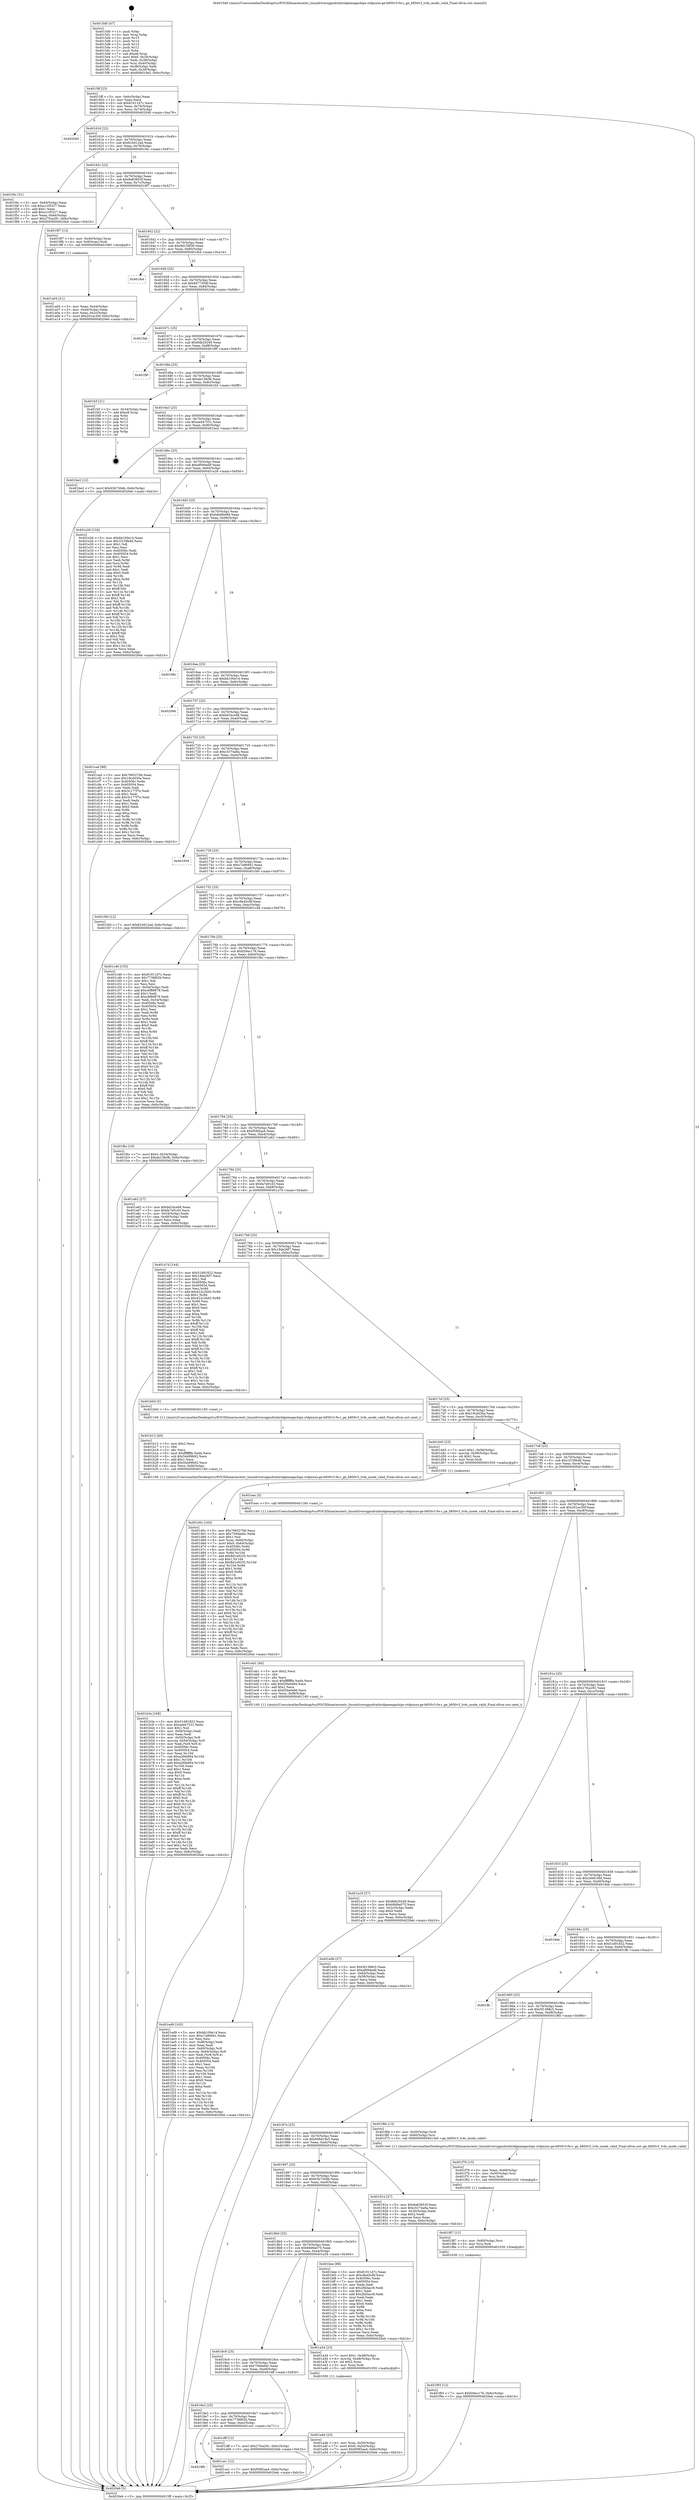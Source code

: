 digraph "0x4015d0" {
  label = "0x4015d0 (/mnt/c/Users/mathe/Desktop/tcc/POCII/binaries/extr_linuxdriversgpudrmbridgemegachips-stdpxxxx-ge-b850v3-fw.c_ge_b850v3_lvds_mode_valid_Final-ollvm.out::main(0))"
  labelloc = "t"
  node[shape=record]

  Entry [label="",width=0.3,height=0.3,shape=circle,fillcolor=black,style=filled]
  "0x4015ff" [label="{
     0x4015ff [23]\l
     | [instrs]\l
     &nbsp;&nbsp;0x4015ff \<+3\>: mov -0x6c(%rbp),%eax\l
     &nbsp;&nbsp;0x401602 \<+2\>: mov %eax,%ecx\l
     &nbsp;&nbsp;0x401604 \<+6\>: sub $0x81911d7c,%ecx\l
     &nbsp;&nbsp;0x40160a \<+3\>: mov %eax,-0x70(%rbp)\l
     &nbsp;&nbsp;0x40160d \<+3\>: mov %ecx,-0x74(%rbp)\l
     &nbsp;&nbsp;0x401610 \<+6\>: je 0000000000402049 \<main+0xa79\>\l
  }"]
  "0x402049" [label="{
     0x402049\l
  }", style=dashed]
  "0x401616" [label="{
     0x401616 [22]\l
     | [instrs]\l
     &nbsp;&nbsp;0x401616 \<+5\>: jmp 000000000040161b \<main+0x4b\>\l
     &nbsp;&nbsp;0x40161b \<+3\>: mov -0x70(%rbp),%eax\l
     &nbsp;&nbsp;0x40161e \<+5\>: sub $0x81b912ad,%eax\l
     &nbsp;&nbsp;0x401623 \<+3\>: mov %eax,-0x78(%rbp)\l
     &nbsp;&nbsp;0x401626 \<+6\>: je 0000000000401f4c \<main+0x97c\>\l
  }"]
  Exit [label="",width=0.3,height=0.3,shape=circle,fillcolor=black,style=filled,peripheries=2]
  "0x401f4c" [label="{
     0x401f4c [31]\l
     | [instrs]\l
     &nbsp;&nbsp;0x401f4c \<+3\>: mov -0x64(%rbp),%eax\l
     &nbsp;&nbsp;0x401f4f \<+5\>: sub $0xcc1f5327,%eax\l
     &nbsp;&nbsp;0x401f54 \<+3\>: add $0x1,%eax\l
     &nbsp;&nbsp;0x401f57 \<+5\>: add $0xcc1f5327,%eax\l
     &nbsp;&nbsp;0x401f5c \<+3\>: mov %eax,-0x64(%rbp)\l
     &nbsp;&nbsp;0x401f5f \<+7\>: movl $0x27fca291,-0x6c(%rbp)\l
     &nbsp;&nbsp;0x401f66 \<+5\>: jmp 00000000004020eb \<main+0xb1b\>\l
  }"]
  "0x40162c" [label="{
     0x40162c [22]\l
     | [instrs]\l
     &nbsp;&nbsp;0x40162c \<+5\>: jmp 0000000000401631 \<main+0x61\>\l
     &nbsp;&nbsp;0x401631 \<+3\>: mov -0x70(%rbp),%eax\l
     &nbsp;&nbsp;0x401634 \<+5\>: sub $0x8a63853f,%eax\l
     &nbsp;&nbsp;0x401639 \<+3\>: mov %eax,-0x7c(%rbp)\l
     &nbsp;&nbsp;0x40163c \<+6\>: je 00000000004019f7 \<main+0x427\>\l
  }"]
  "0x401f93" [label="{
     0x401f93 [12]\l
     | [instrs]\l
     &nbsp;&nbsp;0x401f93 \<+7\>: movl $0xf26ec176,-0x6c(%rbp)\l
     &nbsp;&nbsp;0x401f9a \<+5\>: jmp 00000000004020eb \<main+0xb1b\>\l
  }"]
  "0x4019f7" [label="{
     0x4019f7 [13]\l
     | [instrs]\l
     &nbsp;&nbsp;0x4019f7 \<+4\>: mov -0x40(%rbp),%rax\l
     &nbsp;&nbsp;0x4019fb \<+4\>: mov 0x8(%rax),%rdi\l
     &nbsp;&nbsp;0x4019ff \<+5\>: call 0000000000401060 \<atoi@plt\>\l
     | [calls]\l
     &nbsp;&nbsp;0x401060 \{1\} (unknown)\l
  }"]
  "0x401642" [label="{
     0x401642 [22]\l
     | [instrs]\l
     &nbsp;&nbsp;0x401642 \<+5\>: jmp 0000000000401647 \<main+0x77\>\l
     &nbsp;&nbsp;0x401647 \<+3\>: mov -0x70(%rbp),%eax\l
     &nbsp;&nbsp;0x40164a \<+5\>: sub $0x9d158f36,%eax\l
     &nbsp;&nbsp;0x40164f \<+3\>: mov %eax,-0x80(%rbp)\l
     &nbsp;&nbsp;0x401652 \<+6\>: je 0000000000401fe4 \<main+0xa14\>\l
  }"]
  "0x401f87" [label="{
     0x401f87 [12]\l
     | [instrs]\l
     &nbsp;&nbsp;0x401f87 \<+4\>: mov -0x60(%rbp),%rsi\l
     &nbsp;&nbsp;0x401f8b \<+3\>: mov %rsi,%rdi\l
     &nbsp;&nbsp;0x401f8e \<+5\>: call 0000000000401030 \<free@plt\>\l
     | [calls]\l
     &nbsp;&nbsp;0x401030 \{1\} (unknown)\l
  }"]
  "0x401fe4" [label="{
     0x401fe4\l
  }", style=dashed]
  "0x401658" [label="{
     0x401658 [25]\l
     | [instrs]\l
     &nbsp;&nbsp;0x401658 \<+5\>: jmp 000000000040165d \<main+0x8d\>\l
     &nbsp;&nbsp;0x40165d \<+3\>: mov -0x70(%rbp),%eax\l
     &nbsp;&nbsp;0x401660 \<+5\>: sub $0x9d7735df,%eax\l
     &nbsp;&nbsp;0x401665 \<+6\>: mov %eax,-0x84(%rbp)\l
     &nbsp;&nbsp;0x40166b \<+6\>: je 0000000000401fab \<main+0x9db\>\l
  }"]
  "0x401f78" [label="{
     0x401f78 [15]\l
     | [instrs]\l
     &nbsp;&nbsp;0x401f78 \<+3\>: mov %eax,-0x68(%rbp)\l
     &nbsp;&nbsp;0x401f7b \<+4\>: mov -0x50(%rbp),%rsi\l
     &nbsp;&nbsp;0x401f7f \<+3\>: mov %rsi,%rdi\l
     &nbsp;&nbsp;0x401f82 \<+5\>: call 0000000000401030 \<free@plt\>\l
     | [calls]\l
     &nbsp;&nbsp;0x401030 \{1\} (unknown)\l
  }"]
  "0x401fab" [label="{
     0x401fab\l
  }", style=dashed]
  "0x401671" [label="{
     0x401671 [25]\l
     | [instrs]\l
     &nbsp;&nbsp;0x401671 \<+5\>: jmp 0000000000401676 \<main+0xa6\>\l
     &nbsp;&nbsp;0x401676 \<+3\>: mov -0x70(%rbp),%eax\l
     &nbsp;&nbsp;0x401679 \<+5\>: sub $0x9db29249,%eax\l
     &nbsp;&nbsp;0x40167e \<+6\>: mov %eax,-0x88(%rbp)\l
     &nbsp;&nbsp;0x401684 \<+6\>: je 0000000000401f9f \<main+0x9cf\>\l
  }"]
  "0x401ed9" [label="{
     0x401ed9 [103]\l
     | [instrs]\l
     &nbsp;&nbsp;0x401ed9 \<+5\>: mov $0xbb100e14,%ecx\l
     &nbsp;&nbsp;0x401ede \<+5\>: mov $0xc7a96941,%edx\l
     &nbsp;&nbsp;0x401ee3 \<+2\>: xor %esi,%esi\l
     &nbsp;&nbsp;0x401ee5 \<+6\>: mov -0xf8(%rbp),%edi\l
     &nbsp;&nbsp;0x401eeb \<+3\>: imul %eax,%edi\l
     &nbsp;&nbsp;0x401eee \<+4\>: mov -0x60(%rbp),%r8\l
     &nbsp;&nbsp;0x401ef2 \<+4\>: movslq -0x64(%rbp),%r9\l
     &nbsp;&nbsp;0x401ef6 \<+4\>: mov %edi,(%r8,%r9,4)\l
     &nbsp;&nbsp;0x401efa \<+7\>: mov 0x40506c,%eax\l
     &nbsp;&nbsp;0x401f01 \<+7\>: mov 0x405054,%edi\l
     &nbsp;&nbsp;0x401f08 \<+3\>: sub $0x1,%esi\l
     &nbsp;&nbsp;0x401f0b \<+3\>: mov %eax,%r10d\l
     &nbsp;&nbsp;0x401f0e \<+3\>: add %esi,%r10d\l
     &nbsp;&nbsp;0x401f11 \<+4\>: imul %r10d,%eax\l
     &nbsp;&nbsp;0x401f15 \<+3\>: and $0x1,%eax\l
     &nbsp;&nbsp;0x401f18 \<+3\>: cmp $0x0,%eax\l
     &nbsp;&nbsp;0x401f1b \<+4\>: sete %r11b\l
     &nbsp;&nbsp;0x401f1f \<+3\>: cmp $0xa,%edi\l
     &nbsp;&nbsp;0x401f22 \<+3\>: setl %bl\l
     &nbsp;&nbsp;0x401f25 \<+3\>: mov %r11b,%r14b\l
     &nbsp;&nbsp;0x401f28 \<+3\>: and %bl,%r14b\l
     &nbsp;&nbsp;0x401f2b \<+3\>: xor %bl,%r11b\l
     &nbsp;&nbsp;0x401f2e \<+3\>: or %r11b,%r14b\l
     &nbsp;&nbsp;0x401f31 \<+4\>: test $0x1,%r14b\l
     &nbsp;&nbsp;0x401f35 \<+3\>: cmovne %edx,%ecx\l
     &nbsp;&nbsp;0x401f38 \<+3\>: mov %ecx,-0x6c(%rbp)\l
     &nbsp;&nbsp;0x401f3b \<+5\>: jmp 00000000004020eb \<main+0xb1b\>\l
  }"]
  "0x401f9f" [label="{
     0x401f9f\l
  }", style=dashed]
  "0x40168a" [label="{
     0x40168a [25]\l
     | [instrs]\l
     &nbsp;&nbsp;0x40168a \<+5\>: jmp 000000000040168f \<main+0xbf\>\l
     &nbsp;&nbsp;0x40168f \<+3\>: mov -0x70(%rbp),%eax\l
     &nbsp;&nbsp;0x401692 \<+5\>: sub $0xab138cfb,%eax\l
     &nbsp;&nbsp;0x401697 \<+6\>: mov %eax,-0x8c(%rbp)\l
     &nbsp;&nbsp;0x40169d \<+6\>: je 0000000000401fcf \<main+0x9ff\>\l
  }"]
  "0x401eb1" [label="{
     0x401eb1 [40]\l
     | [instrs]\l
     &nbsp;&nbsp;0x401eb1 \<+5\>: mov $0x2,%ecx\l
     &nbsp;&nbsp;0x401eb6 \<+1\>: cltd\l
     &nbsp;&nbsp;0x401eb7 \<+2\>: idiv %ecx\l
     &nbsp;&nbsp;0x401eb9 \<+6\>: imul $0xfffffffe,%edx,%ecx\l
     &nbsp;&nbsp;0x401ebf \<+6\>: add $0xf26a0e9d,%ecx\l
     &nbsp;&nbsp;0x401ec5 \<+3\>: add $0x1,%ecx\l
     &nbsp;&nbsp;0x401ec8 \<+6\>: sub $0xf26a0e9d,%ecx\l
     &nbsp;&nbsp;0x401ece \<+6\>: mov %ecx,-0xf8(%rbp)\l
     &nbsp;&nbsp;0x401ed4 \<+5\>: call 0000000000401160 \<next_i\>\l
     | [calls]\l
     &nbsp;&nbsp;0x401160 \{1\} (/mnt/c/Users/mathe/Desktop/tcc/POCII/binaries/extr_linuxdriversgpudrmbridgemegachips-stdpxxxx-ge-b850v3-fw.c_ge_b850v3_lvds_mode_valid_Final-ollvm.out::next_i)\l
  }"]
  "0x401fcf" [label="{
     0x401fcf [21]\l
     | [instrs]\l
     &nbsp;&nbsp;0x401fcf \<+3\>: mov -0x34(%rbp),%eax\l
     &nbsp;&nbsp;0x401fd2 \<+7\>: add $0xe8,%rsp\l
     &nbsp;&nbsp;0x401fd9 \<+1\>: pop %rbx\l
     &nbsp;&nbsp;0x401fda \<+2\>: pop %r12\l
     &nbsp;&nbsp;0x401fdc \<+2\>: pop %r13\l
     &nbsp;&nbsp;0x401fde \<+2\>: pop %r14\l
     &nbsp;&nbsp;0x401fe0 \<+2\>: pop %r15\l
     &nbsp;&nbsp;0x401fe2 \<+1\>: pop %rbp\l
     &nbsp;&nbsp;0x401fe3 \<+1\>: ret\l
  }"]
  "0x4016a3" [label="{
     0x4016a3 [25]\l
     | [instrs]\l
     &nbsp;&nbsp;0x4016a3 \<+5\>: jmp 00000000004016a8 \<main+0xd8\>\l
     &nbsp;&nbsp;0x4016a8 \<+3\>: mov -0x70(%rbp),%eax\l
     &nbsp;&nbsp;0x4016ab \<+5\>: sub $0xaed47531,%eax\l
     &nbsp;&nbsp;0x4016b0 \<+6\>: mov %eax,-0x90(%rbp)\l
     &nbsp;&nbsp;0x4016b6 \<+6\>: je 0000000000401be2 \<main+0x612\>\l
  }"]
  "0x401d5c" [label="{
     0x401d5c [163]\l
     | [instrs]\l
     &nbsp;&nbsp;0x401d5c \<+5\>: mov $0x796527b6,%ecx\l
     &nbsp;&nbsp;0x401d61 \<+5\>: mov $0x759daddc,%edx\l
     &nbsp;&nbsp;0x401d66 \<+3\>: mov $0x1,%sil\l
     &nbsp;&nbsp;0x401d69 \<+4\>: mov %rax,-0x60(%rbp)\l
     &nbsp;&nbsp;0x401d6d \<+7\>: movl $0x0,-0x64(%rbp)\l
     &nbsp;&nbsp;0x401d74 \<+8\>: mov 0x40506c,%r8d\l
     &nbsp;&nbsp;0x401d7c \<+8\>: mov 0x405054,%r9d\l
     &nbsp;&nbsp;0x401d84 \<+3\>: mov %r8d,%r10d\l
     &nbsp;&nbsp;0x401d87 \<+7\>: add $0x8d1e9235,%r10d\l
     &nbsp;&nbsp;0x401d8e \<+4\>: sub $0x1,%r10d\l
     &nbsp;&nbsp;0x401d92 \<+7\>: sub $0x8d1e9235,%r10d\l
     &nbsp;&nbsp;0x401d99 \<+4\>: imul %r10d,%r8d\l
     &nbsp;&nbsp;0x401d9d \<+4\>: and $0x1,%r8d\l
     &nbsp;&nbsp;0x401da1 \<+4\>: cmp $0x0,%r8d\l
     &nbsp;&nbsp;0x401da5 \<+4\>: sete %r11b\l
     &nbsp;&nbsp;0x401da9 \<+4\>: cmp $0xa,%r9d\l
     &nbsp;&nbsp;0x401dad \<+3\>: setl %bl\l
     &nbsp;&nbsp;0x401db0 \<+3\>: mov %r11b,%r14b\l
     &nbsp;&nbsp;0x401db3 \<+4\>: xor $0xff,%r14b\l
     &nbsp;&nbsp;0x401db7 \<+3\>: mov %bl,%r15b\l
     &nbsp;&nbsp;0x401dba \<+4\>: xor $0xff,%r15b\l
     &nbsp;&nbsp;0x401dbe \<+4\>: xor $0x0,%sil\l
     &nbsp;&nbsp;0x401dc2 \<+3\>: mov %r14b,%r12b\l
     &nbsp;&nbsp;0x401dc5 \<+4\>: and $0x0,%r12b\l
     &nbsp;&nbsp;0x401dc9 \<+3\>: and %sil,%r11b\l
     &nbsp;&nbsp;0x401dcc \<+3\>: mov %r15b,%r13b\l
     &nbsp;&nbsp;0x401dcf \<+4\>: and $0x0,%r13b\l
     &nbsp;&nbsp;0x401dd3 \<+3\>: and %sil,%bl\l
     &nbsp;&nbsp;0x401dd6 \<+3\>: or %r11b,%r12b\l
     &nbsp;&nbsp;0x401dd9 \<+3\>: or %bl,%r13b\l
     &nbsp;&nbsp;0x401ddc \<+3\>: xor %r13b,%r12b\l
     &nbsp;&nbsp;0x401ddf \<+3\>: or %r15b,%r14b\l
     &nbsp;&nbsp;0x401de2 \<+4\>: xor $0xff,%r14b\l
     &nbsp;&nbsp;0x401de6 \<+4\>: or $0x0,%sil\l
     &nbsp;&nbsp;0x401dea \<+3\>: and %sil,%r14b\l
     &nbsp;&nbsp;0x401ded \<+3\>: or %r14b,%r12b\l
     &nbsp;&nbsp;0x401df0 \<+4\>: test $0x1,%r12b\l
     &nbsp;&nbsp;0x401df4 \<+3\>: cmovne %edx,%ecx\l
     &nbsp;&nbsp;0x401df7 \<+3\>: mov %ecx,-0x6c(%rbp)\l
     &nbsp;&nbsp;0x401dfa \<+5\>: jmp 00000000004020eb \<main+0xb1b\>\l
  }"]
  "0x401be2" [label="{
     0x401be2 [12]\l
     | [instrs]\l
     &nbsp;&nbsp;0x401be2 \<+7\>: movl $0x63b730db,-0x6c(%rbp)\l
     &nbsp;&nbsp;0x401be9 \<+5\>: jmp 00000000004020eb \<main+0xb1b\>\l
  }"]
  "0x4016bc" [label="{
     0x4016bc [25]\l
     | [instrs]\l
     &nbsp;&nbsp;0x4016bc \<+5\>: jmp 00000000004016c1 \<main+0xf1\>\l
     &nbsp;&nbsp;0x4016c1 \<+3\>: mov -0x70(%rbp),%eax\l
     &nbsp;&nbsp;0x4016c4 \<+5\>: sub $0xaf094ed9,%eax\l
     &nbsp;&nbsp;0x4016c9 \<+6\>: mov %eax,-0x94(%rbp)\l
     &nbsp;&nbsp;0x4016cf \<+6\>: je 0000000000401e26 \<main+0x856\>\l
  }"]
  "0x4018fb" [label="{
     0x4018fb\l
  }", style=dashed]
  "0x401e26" [label="{
     0x401e26 [134]\l
     | [instrs]\l
     &nbsp;&nbsp;0x401e26 \<+5\>: mov $0xbb100e14,%eax\l
     &nbsp;&nbsp;0x401e2b \<+5\>: mov $0x1f159b46,%ecx\l
     &nbsp;&nbsp;0x401e30 \<+2\>: mov $0x1,%dl\l
     &nbsp;&nbsp;0x401e32 \<+2\>: xor %esi,%esi\l
     &nbsp;&nbsp;0x401e34 \<+7\>: mov 0x40506c,%edi\l
     &nbsp;&nbsp;0x401e3b \<+8\>: mov 0x405054,%r8d\l
     &nbsp;&nbsp;0x401e43 \<+3\>: sub $0x1,%esi\l
     &nbsp;&nbsp;0x401e46 \<+3\>: mov %edi,%r9d\l
     &nbsp;&nbsp;0x401e49 \<+3\>: add %esi,%r9d\l
     &nbsp;&nbsp;0x401e4c \<+4\>: imul %r9d,%edi\l
     &nbsp;&nbsp;0x401e50 \<+3\>: and $0x1,%edi\l
     &nbsp;&nbsp;0x401e53 \<+3\>: cmp $0x0,%edi\l
     &nbsp;&nbsp;0x401e56 \<+4\>: sete %r10b\l
     &nbsp;&nbsp;0x401e5a \<+4\>: cmp $0xa,%r8d\l
     &nbsp;&nbsp;0x401e5e \<+4\>: setl %r11b\l
     &nbsp;&nbsp;0x401e62 \<+3\>: mov %r10b,%bl\l
     &nbsp;&nbsp;0x401e65 \<+3\>: xor $0xff,%bl\l
     &nbsp;&nbsp;0x401e68 \<+3\>: mov %r11b,%r14b\l
     &nbsp;&nbsp;0x401e6b \<+4\>: xor $0xff,%r14b\l
     &nbsp;&nbsp;0x401e6f \<+3\>: xor $0x1,%dl\l
     &nbsp;&nbsp;0x401e72 \<+3\>: mov %bl,%r15b\l
     &nbsp;&nbsp;0x401e75 \<+4\>: and $0xff,%r15b\l
     &nbsp;&nbsp;0x401e79 \<+3\>: and %dl,%r10b\l
     &nbsp;&nbsp;0x401e7c \<+3\>: mov %r14b,%r12b\l
     &nbsp;&nbsp;0x401e7f \<+4\>: and $0xff,%r12b\l
     &nbsp;&nbsp;0x401e83 \<+3\>: and %dl,%r11b\l
     &nbsp;&nbsp;0x401e86 \<+3\>: or %r10b,%r15b\l
     &nbsp;&nbsp;0x401e89 \<+3\>: or %r11b,%r12b\l
     &nbsp;&nbsp;0x401e8c \<+3\>: xor %r12b,%r15b\l
     &nbsp;&nbsp;0x401e8f \<+3\>: or %r14b,%bl\l
     &nbsp;&nbsp;0x401e92 \<+3\>: xor $0xff,%bl\l
     &nbsp;&nbsp;0x401e95 \<+3\>: or $0x1,%dl\l
     &nbsp;&nbsp;0x401e98 \<+2\>: and %dl,%bl\l
     &nbsp;&nbsp;0x401e9a \<+3\>: or %bl,%r15b\l
     &nbsp;&nbsp;0x401e9d \<+4\>: test $0x1,%r15b\l
     &nbsp;&nbsp;0x401ea1 \<+3\>: cmovne %ecx,%eax\l
     &nbsp;&nbsp;0x401ea4 \<+3\>: mov %eax,-0x6c(%rbp)\l
     &nbsp;&nbsp;0x401ea7 \<+5\>: jmp 00000000004020eb \<main+0xb1b\>\l
  }"]
  "0x4016d5" [label="{
     0x4016d5 [25]\l
     | [instrs]\l
     &nbsp;&nbsp;0x4016d5 \<+5\>: jmp 00000000004016da \<main+0x10a\>\l
     &nbsp;&nbsp;0x4016da \<+3\>: mov -0x70(%rbp),%eax\l
     &nbsp;&nbsp;0x4016dd \<+5\>: sub $0xb6a9b69d,%eax\l
     &nbsp;&nbsp;0x4016e2 \<+6\>: mov %eax,-0x98(%rbp)\l
     &nbsp;&nbsp;0x4016e8 \<+6\>: je 000000000040198c \<main+0x3bc\>\l
  }"]
  "0x401ce1" [label="{
     0x401ce1 [12]\l
     | [instrs]\l
     &nbsp;&nbsp;0x401ce1 \<+7\>: movl $0xf59f2aa4,-0x6c(%rbp)\l
     &nbsp;&nbsp;0x401ce8 \<+5\>: jmp 00000000004020eb \<main+0xb1b\>\l
  }"]
  "0x40198c" [label="{
     0x40198c\l
  }", style=dashed]
  "0x4016ee" [label="{
     0x4016ee [25]\l
     | [instrs]\l
     &nbsp;&nbsp;0x4016ee \<+5\>: jmp 00000000004016f3 \<main+0x123\>\l
     &nbsp;&nbsp;0x4016f3 \<+3\>: mov -0x70(%rbp),%eax\l
     &nbsp;&nbsp;0x4016f6 \<+5\>: sub $0xbb100e14,%eax\l
     &nbsp;&nbsp;0x4016fb \<+6\>: mov %eax,-0x9c(%rbp)\l
     &nbsp;&nbsp;0x401701 \<+6\>: je 0000000000402096 \<main+0xac6\>\l
  }"]
  "0x4018e2" [label="{
     0x4018e2 [25]\l
     | [instrs]\l
     &nbsp;&nbsp;0x4018e2 \<+5\>: jmp 00000000004018e7 \<main+0x317\>\l
     &nbsp;&nbsp;0x4018e7 \<+3\>: mov -0x70(%rbp),%eax\l
     &nbsp;&nbsp;0x4018ea \<+5\>: sub $0x7736f02b,%eax\l
     &nbsp;&nbsp;0x4018ef \<+6\>: mov %eax,-0xec(%rbp)\l
     &nbsp;&nbsp;0x4018f5 \<+6\>: je 0000000000401ce1 \<main+0x711\>\l
  }"]
  "0x402096" [label="{
     0x402096\l
  }", style=dashed]
  "0x401707" [label="{
     0x401707 [25]\l
     | [instrs]\l
     &nbsp;&nbsp;0x401707 \<+5\>: jmp 000000000040170c \<main+0x13c\>\l
     &nbsp;&nbsp;0x40170c \<+3\>: mov -0x70(%rbp),%eax\l
     &nbsp;&nbsp;0x40170f \<+5\>: sub $0xbd1bce08,%eax\l
     &nbsp;&nbsp;0x401714 \<+6\>: mov %eax,-0xa0(%rbp)\l
     &nbsp;&nbsp;0x40171a \<+6\>: je 0000000000401ced \<main+0x71d\>\l
  }"]
  "0x401dff" [label="{
     0x401dff [12]\l
     | [instrs]\l
     &nbsp;&nbsp;0x401dff \<+7\>: movl $0x27fca291,-0x6c(%rbp)\l
     &nbsp;&nbsp;0x401e06 \<+5\>: jmp 00000000004020eb \<main+0xb1b\>\l
  }"]
  "0x401ced" [label="{
     0x401ced [88]\l
     | [instrs]\l
     &nbsp;&nbsp;0x401ced \<+5\>: mov $0x796527b6,%eax\l
     &nbsp;&nbsp;0x401cf2 \<+5\>: mov $0x19cd430a,%ecx\l
     &nbsp;&nbsp;0x401cf7 \<+7\>: mov 0x40506c,%edx\l
     &nbsp;&nbsp;0x401cfe \<+7\>: mov 0x405054,%esi\l
     &nbsp;&nbsp;0x401d05 \<+2\>: mov %edx,%edi\l
     &nbsp;&nbsp;0x401d07 \<+6\>: sub $0x3c177f7e,%edi\l
     &nbsp;&nbsp;0x401d0d \<+3\>: sub $0x1,%edi\l
     &nbsp;&nbsp;0x401d10 \<+6\>: add $0x3c177f7e,%edi\l
     &nbsp;&nbsp;0x401d16 \<+3\>: imul %edi,%edx\l
     &nbsp;&nbsp;0x401d19 \<+3\>: and $0x1,%edx\l
     &nbsp;&nbsp;0x401d1c \<+3\>: cmp $0x0,%edx\l
     &nbsp;&nbsp;0x401d1f \<+4\>: sete %r8b\l
     &nbsp;&nbsp;0x401d23 \<+3\>: cmp $0xa,%esi\l
     &nbsp;&nbsp;0x401d26 \<+4\>: setl %r9b\l
     &nbsp;&nbsp;0x401d2a \<+3\>: mov %r8b,%r10b\l
     &nbsp;&nbsp;0x401d2d \<+3\>: and %r9b,%r10b\l
     &nbsp;&nbsp;0x401d30 \<+3\>: xor %r9b,%r8b\l
     &nbsp;&nbsp;0x401d33 \<+3\>: or %r8b,%r10b\l
     &nbsp;&nbsp;0x401d36 \<+4\>: test $0x1,%r10b\l
     &nbsp;&nbsp;0x401d3a \<+3\>: cmovne %ecx,%eax\l
     &nbsp;&nbsp;0x401d3d \<+3\>: mov %eax,-0x6c(%rbp)\l
     &nbsp;&nbsp;0x401d40 \<+5\>: jmp 00000000004020eb \<main+0xb1b\>\l
  }"]
  "0x401720" [label="{
     0x401720 [25]\l
     | [instrs]\l
     &nbsp;&nbsp;0x401720 \<+5\>: jmp 0000000000401725 \<main+0x155\>\l
     &nbsp;&nbsp;0x401725 \<+3\>: mov -0x70(%rbp),%eax\l
     &nbsp;&nbsp;0x401728 \<+5\>: sub $0xc5374a6a,%eax\l
     &nbsp;&nbsp;0x40172d \<+6\>: mov %eax,-0xa4(%rbp)\l
     &nbsp;&nbsp;0x401733 \<+6\>: je 0000000000401939 \<main+0x369\>\l
  }"]
  "0x401b3a" [label="{
     0x401b3a [168]\l
     | [instrs]\l
     &nbsp;&nbsp;0x401b3a \<+5\>: mov $0x51d91822,%ecx\l
     &nbsp;&nbsp;0x401b3f \<+5\>: mov $0xaed47531,%edx\l
     &nbsp;&nbsp;0x401b44 \<+3\>: mov $0x1,%sil\l
     &nbsp;&nbsp;0x401b47 \<+6\>: mov -0xf4(%rbp),%edi\l
     &nbsp;&nbsp;0x401b4d \<+3\>: imul %eax,%edi\l
     &nbsp;&nbsp;0x401b50 \<+4\>: mov -0x50(%rbp),%r8\l
     &nbsp;&nbsp;0x401b54 \<+4\>: movslq -0x54(%rbp),%r9\l
     &nbsp;&nbsp;0x401b58 \<+4\>: mov %edi,(%r8,%r9,4)\l
     &nbsp;&nbsp;0x401b5c \<+7\>: mov 0x40506c,%eax\l
     &nbsp;&nbsp;0x401b63 \<+7\>: mov 0x405054,%edi\l
     &nbsp;&nbsp;0x401b6a \<+3\>: mov %eax,%r10d\l
     &nbsp;&nbsp;0x401b6d \<+7\>: sub $0xa26fe894,%r10d\l
     &nbsp;&nbsp;0x401b74 \<+4\>: sub $0x1,%r10d\l
     &nbsp;&nbsp;0x401b78 \<+7\>: add $0xa26fe894,%r10d\l
     &nbsp;&nbsp;0x401b7f \<+4\>: imul %r10d,%eax\l
     &nbsp;&nbsp;0x401b83 \<+3\>: and $0x1,%eax\l
     &nbsp;&nbsp;0x401b86 \<+3\>: cmp $0x0,%eax\l
     &nbsp;&nbsp;0x401b89 \<+4\>: sete %r11b\l
     &nbsp;&nbsp;0x401b8d \<+3\>: cmp $0xa,%edi\l
     &nbsp;&nbsp;0x401b90 \<+3\>: setl %bl\l
     &nbsp;&nbsp;0x401b93 \<+3\>: mov %r11b,%r14b\l
     &nbsp;&nbsp;0x401b96 \<+4\>: xor $0xff,%r14b\l
     &nbsp;&nbsp;0x401b9a \<+3\>: mov %bl,%r15b\l
     &nbsp;&nbsp;0x401b9d \<+4\>: xor $0xff,%r15b\l
     &nbsp;&nbsp;0x401ba1 \<+4\>: xor $0x0,%sil\l
     &nbsp;&nbsp;0x401ba5 \<+3\>: mov %r14b,%r12b\l
     &nbsp;&nbsp;0x401ba8 \<+4\>: and $0x0,%r12b\l
     &nbsp;&nbsp;0x401bac \<+3\>: and %sil,%r11b\l
     &nbsp;&nbsp;0x401baf \<+3\>: mov %r15b,%r13b\l
     &nbsp;&nbsp;0x401bb2 \<+4\>: and $0x0,%r13b\l
     &nbsp;&nbsp;0x401bb6 \<+3\>: and %sil,%bl\l
     &nbsp;&nbsp;0x401bb9 \<+3\>: or %r11b,%r12b\l
     &nbsp;&nbsp;0x401bbc \<+3\>: or %bl,%r13b\l
     &nbsp;&nbsp;0x401bbf \<+3\>: xor %r13b,%r12b\l
     &nbsp;&nbsp;0x401bc2 \<+3\>: or %r15b,%r14b\l
     &nbsp;&nbsp;0x401bc5 \<+4\>: xor $0xff,%r14b\l
     &nbsp;&nbsp;0x401bc9 \<+4\>: or $0x0,%sil\l
     &nbsp;&nbsp;0x401bcd \<+3\>: and %sil,%r14b\l
     &nbsp;&nbsp;0x401bd0 \<+3\>: or %r14b,%r12b\l
     &nbsp;&nbsp;0x401bd3 \<+4\>: test $0x1,%r12b\l
     &nbsp;&nbsp;0x401bd7 \<+3\>: cmovne %edx,%ecx\l
     &nbsp;&nbsp;0x401bda \<+3\>: mov %ecx,-0x6c(%rbp)\l
     &nbsp;&nbsp;0x401bdd \<+5\>: jmp 00000000004020eb \<main+0xb1b\>\l
  }"]
  "0x401939" [label="{
     0x401939\l
  }", style=dashed]
  "0x401739" [label="{
     0x401739 [25]\l
     | [instrs]\l
     &nbsp;&nbsp;0x401739 \<+5\>: jmp 000000000040173e \<main+0x16e\>\l
     &nbsp;&nbsp;0x40173e \<+3\>: mov -0x70(%rbp),%eax\l
     &nbsp;&nbsp;0x401741 \<+5\>: sub $0xc7a96941,%eax\l
     &nbsp;&nbsp;0x401746 \<+6\>: mov %eax,-0xa8(%rbp)\l
     &nbsp;&nbsp;0x40174c \<+6\>: je 0000000000401f40 \<main+0x970\>\l
  }"]
  "0x401b12" [label="{
     0x401b12 [40]\l
     | [instrs]\l
     &nbsp;&nbsp;0x401b12 \<+5\>: mov $0x2,%ecx\l
     &nbsp;&nbsp;0x401b17 \<+1\>: cltd\l
     &nbsp;&nbsp;0x401b18 \<+2\>: idiv %ecx\l
     &nbsp;&nbsp;0x401b1a \<+6\>: imul $0xfffffffe,%edx,%ecx\l
     &nbsp;&nbsp;0x401b20 \<+6\>: sub $0x54499b92,%ecx\l
     &nbsp;&nbsp;0x401b26 \<+3\>: add $0x1,%ecx\l
     &nbsp;&nbsp;0x401b29 \<+6\>: add $0x54499b92,%ecx\l
     &nbsp;&nbsp;0x401b2f \<+6\>: mov %ecx,-0xf4(%rbp)\l
     &nbsp;&nbsp;0x401b35 \<+5\>: call 0000000000401160 \<next_i\>\l
     | [calls]\l
     &nbsp;&nbsp;0x401160 \{1\} (/mnt/c/Users/mathe/Desktop/tcc/POCII/binaries/extr_linuxdriversgpudrmbridgemegachips-stdpxxxx-ge-b850v3-fw.c_ge_b850v3_lvds_mode_valid_Final-ollvm.out::next_i)\l
  }"]
  "0x401f40" [label="{
     0x401f40 [12]\l
     | [instrs]\l
     &nbsp;&nbsp;0x401f40 \<+7\>: movl $0x81b912ad,-0x6c(%rbp)\l
     &nbsp;&nbsp;0x401f47 \<+5\>: jmp 00000000004020eb \<main+0xb1b\>\l
  }"]
  "0x401752" [label="{
     0x401752 [25]\l
     | [instrs]\l
     &nbsp;&nbsp;0x401752 \<+5\>: jmp 0000000000401757 \<main+0x187\>\l
     &nbsp;&nbsp;0x401757 \<+3\>: mov -0x70(%rbp),%eax\l
     &nbsp;&nbsp;0x40175a \<+5\>: sub $0xc8a45c8f,%eax\l
     &nbsp;&nbsp;0x40175f \<+6\>: mov %eax,-0xac(%rbp)\l
     &nbsp;&nbsp;0x401765 \<+6\>: je 0000000000401c46 \<main+0x676\>\l
  }"]
  "0x401a4b" [label="{
     0x401a4b [23]\l
     | [instrs]\l
     &nbsp;&nbsp;0x401a4b \<+4\>: mov %rax,-0x50(%rbp)\l
     &nbsp;&nbsp;0x401a4f \<+7\>: movl $0x0,-0x54(%rbp)\l
     &nbsp;&nbsp;0x401a56 \<+7\>: movl $0xf59f2aa4,-0x6c(%rbp)\l
     &nbsp;&nbsp;0x401a5d \<+5\>: jmp 00000000004020eb \<main+0xb1b\>\l
  }"]
  "0x401c46" [label="{
     0x401c46 [155]\l
     | [instrs]\l
     &nbsp;&nbsp;0x401c46 \<+5\>: mov $0x81911d7c,%eax\l
     &nbsp;&nbsp;0x401c4b \<+5\>: mov $0x7736f02b,%ecx\l
     &nbsp;&nbsp;0x401c50 \<+2\>: mov $0x1,%dl\l
     &nbsp;&nbsp;0x401c52 \<+2\>: xor %esi,%esi\l
     &nbsp;&nbsp;0x401c54 \<+3\>: mov -0x54(%rbp),%edi\l
     &nbsp;&nbsp;0x401c57 \<+6\>: add $0xc6f88878,%edi\l
     &nbsp;&nbsp;0x401c5d \<+3\>: add $0x1,%edi\l
     &nbsp;&nbsp;0x401c60 \<+6\>: sub $0xc6f88878,%edi\l
     &nbsp;&nbsp;0x401c66 \<+3\>: mov %edi,-0x54(%rbp)\l
     &nbsp;&nbsp;0x401c69 \<+7\>: mov 0x40506c,%edi\l
     &nbsp;&nbsp;0x401c70 \<+8\>: mov 0x405054,%r8d\l
     &nbsp;&nbsp;0x401c78 \<+3\>: sub $0x1,%esi\l
     &nbsp;&nbsp;0x401c7b \<+3\>: mov %edi,%r9d\l
     &nbsp;&nbsp;0x401c7e \<+3\>: add %esi,%r9d\l
     &nbsp;&nbsp;0x401c81 \<+4\>: imul %r9d,%edi\l
     &nbsp;&nbsp;0x401c85 \<+3\>: and $0x1,%edi\l
     &nbsp;&nbsp;0x401c88 \<+3\>: cmp $0x0,%edi\l
     &nbsp;&nbsp;0x401c8b \<+4\>: sete %r10b\l
     &nbsp;&nbsp;0x401c8f \<+4\>: cmp $0xa,%r8d\l
     &nbsp;&nbsp;0x401c93 \<+4\>: setl %r11b\l
     &nbsp;&nbsp;0x401c97 \<+3\>: mov %r10b,%bl\l
     &nbsp;&nbsp;0x401c9a \<+3\>: xor $0xff,%bl\l
     &nbsp;&nbsp;0x401c9d \<+3\>: mov %r11b,%r14b\l
     &nbsp;&nbsp;0x401ca0 \<+4\>: xor $0xff,%r14b\l
     &nbsp;&nbsp;0x401ca4 \<+3\>: xor $0x0,%dl\l
     &nbsp;&nbsp;0x401ca7 \<+3\>: mov %bl,%r15b\l
     &nbsp;&nbsp;0x401caa \<+4\>: and $0x0,%r15b\l
     &nbsp;&nbsp;0x401cae \<+3\>: and %dl,%r10b\l
     &nbsp;&nbsp;0x401cb1 \<+3\>: mov %r14b,%r12b\l
     &nbsp;&nbsp;0x401cb4 \<+4\>: and $0x0,%r12b\l
     &nbsp;&nbsp;0x401cb8 \<+3\>: and %dl,%r11b\l
     &nbsp;&nbsp;0x401cbb \<+3\>: or %r10b,%r15b\l
     &nbsp;&nbsp;0x401cbe \<+3\>: or %r11b,%r12b\l
     &nbsp;&nbsp;0x401cc1 \<+3\>: xor %r12b,%r15b\l
     &nbsp;&nbsp;0x401cc4 \<+3\>: or %r14b,%bl\l
     &nbsp;&nbsp;0x401cc7 \<+3\>: xor $0xff,%bl\l
     &nbsp;&nbsp;0x401cca \<+3\>: or $0x0,%dl\l
     &nbsp;&nbsp;0x401ccd \<+2\>: and %dl,%bl\l
     &nbsp;&nbsp;0x401ccf \<+3\>: or %bl,%r15b\l
     &nbsp;&nbsp;0x401cd2 \<+4\>: test $0x1,%r15b\l
     &nbsp;&nbsp;0x401cd6 \<+3\>: cmovne %ecx,%eax\l
     &nbsp;&nbsp;0x401cd9 \<+3\>: mov %eax,-0x6c(%rbp)\l
     &nbsp;&nbsp;0x401cdc \<+5\>: jmp 00000000004020eb \<main+0xb1b\>\l
  }"]
  "0x40176b" [label="{
     0x40176b [25]\l
     | [instrs]\l
     &nbsp;&nbsp;0x40176b \<+5\>: jmp 0000000000401770 \<main+0x1a0\>\l
     &nbsp;&nbsp;0x401770 \<+3\>: mov -0x70(%rbp),%eax\l
     &nbsp;&nbsp;0x401773 \<+5\>: sub $0xf26ec176,%eax\l
     &nbsp;&nbsp;0x401778 \<+6\>: mov %eax,-0xb0(%rbp)\l
     &nbsp;&nbsp;0x40177e \<+6\>: je 0000000000401fbc \<main+0x9ec\>\l
  }"]
  "0x4018c9" [label="{
     0x4018c9 [25]\l
     | [instrs]\l
     &nbsp;&nbsp;0x4018c9 \<+5\>: jmp 00000000004018ce \<main+0x2fe\>\l
     &nbsp;&nbsp;0x4018ce \<+3\>: mov -0x70(%rbp),%eax\l
     &nbsp;&nbsp;0x4018d1 \<+5\>: sub $0x759daddc,%eax\l
     &nbsp;&nbsp;0x4018d6 \<+6\>: mov %eax,-0xe8(%rbp)\l
     &nbsp;&nbsp;0x4018dc \<+6\>: je 0000000000401dff \<main+0x82f\>\l
  }"]
  "0x401fbc" [label="{
     0x401fbc [19]\l
     | [instrs]\l
     &nbsp;&nbsp;0x401fbc \<+7\>: movl $0x0,-0x34(%rbp)\l
     &nbsp;&nbsp;0x401fc3 \<+7\>: movl $0xab138cfb,-0x6c(%rbp)\l
     &nbsp;&nbsp;0x401fca \<+5\>: jmp 00000000004020eb \<main+0xb1b\>\l
  }"]
  "0x401784" [label="{
     0x401784 [25]\l
     | [instrs]\l
     &nbsp;&nbsp;0x401784 \<+5\>: jmp 0000000000401789 \<main+0x1b9\>\l
     &nbsp;&nbsp;0x401789 \<+3\>: mov -0x70(%rbp),%eax\l
     &nbsp;&nbsp;0x40178c \<+5\>: sub $0xf59f2aa4,%eax\l
     &nbsp;&nbsp;0x401791 \<+6\>: mov %eax,-0xb4(%rbp)\l
     &nbsp;&nbsp;0x401797 \<+6\>: je 0000000000401a62 \<main+0x492\>\l
  }"]
  "0x401a34" [label="{
     0x401a34 [23]\l
     | [instrs]\l
     &nbsp;&nbsp;0x401a34 \<+7\>: movl $0x1,-0x48(%rbp)\l
     &nbsp;&nbsp;0x401a3b \<+4\>: movslq -0x48(%rbp),%rax\l
     &nbsp;&nbsp;0x401a3f \<+4\>: shl $0x2,%rax\l
     &nbsp;&nbsp;0x401a43 \<+3\>: mov %rax,%rdi\l
     &nbsp;&nbsp;0x401a46 \<+5\>: call 0000000000401050 \<malloc@plt\>\l
     | [calls]\l
     &nbsp;&nbsp;0x401050 \{1\} (unknown)\l
  }"]
  "0x401a62" [label="{
     0x401a62 [27]\l
     | [instrs]\l
     &nbsp;&nbsp;0x401a62 \<+5\>: mov $0xbd1bce08,%eax\l
     &nbsp;&nbsp;0x401a67 \<+5\>: mov $0xfa7e91d3,%ecx\l
     &nbsp;&nbsp;0x401a6c \<+3\>: mov -0x54(%rbp),%edx\l
     &nbsp;&nbsp;0x401a6f \<+3\>: cmp -0x48(%rbp),%edx\l
     &nbsp;&nbsp;0x401a72 \<+3\>: cmovl %ecx,%eax\l
     &nbsp;&nbsp;0x401a75 \<+3\>: mov %eax,-0x6c(%rbp)\l
     &nbsp;&nbsp;0x401a78 \<+5\>: jmp 00000000004020eb \<main+0xb1b\>\l
  }"]
  "0x40179d" [label="{
     0x40179d [25]\l
     | [instrs]\l
     &nbsp;&nbsp;0x40179d \<+5\>: jmp 00000000004017a2 \<main+0x1d2\>\l
     &nbsp;&nbsp;0x4017a2 \<+3\>: mov -0x70(%rbp),%eax\l
     &nbsp;&nbsp;0x4017a5 \<+5\>: sub $0xfa7e91d3,%eax\l
     &nbsp;&nbsp;0x4017aa \<+6\>: mov %eax,-0xb8(%rbp)\l
     &nbsp;&nbsp;0x4017b0 \<+6\>: je 0000000000401a7d \<main+0x4ad\>\l
  }"]
  "0x4018b0" [label="{
     0x4018b0 [25]\l
     | [instrs]\l
     &nbsp;&nbsp;0x4018b0 \<+5\>: jmp 00000000004018b5 \<main+0x2e5\>\l
     &nbsp;&nbsp;0x4018b5 \<+3\>: mov -0x70(%rbp),%eax\l
     &nbsp;&nbsp;0x4018b8 \<+5\>: sub $0x68d9a075,%eax\l
     &nbsp;&nbsp;0x4018bd \<+6\>: mov %eax,-0xe4(%rbp)\l
     &nbsp;&nbsp;0x4018c3 \<+6\>: je 0000000000401a34 \<main+0x464\>\l
  }"]
  "0x401a7d" [label="{
     0x401a7d [144]\l
     | [instrs]\l
     &nbsp;&nbsp;0x401a7d \<+5\>: mov $0x51d91822,%eax\l
     &nbsp;&nbsp;0x401a82 \<+5\>: mov $0x18de26f7,%ecx\l
     &nbsp;&nbsp;0x401a87 \<+2\>: mov $0x1,%dl\l
     &nbsp;&nbsp;0x401a89 \<+7\>: mov 0x40506c,%esi\l
     &nbsp;&nbsp;0x401a90 \<+7\>: mov 0x405054,%edi\l
     &nbsp;&nbsp;0x401a97 \<+3\>: mov %esi,%r8d\l
     &nbsp;&nbsp;0x401a9a \<+7\>: add $0x422c2bd3,%r8d\l
     &nbsp;&nbsp;0x401aa1 \<+4\>: sub $0x1,%r8d\l
     &nbsp;&nbsp;0x401aa5 \<+7\>: sub $0x422c2bd3,%r8d\l
     &nbsp;&nbsp;0x401aac \<+4\>: imul %r8d,%esi\l
     &nbsp;&nbsp;0x401ab0 \<+3\>: and $0x1,%esi\l
     &nbsp;&nbsp;0x401ab3 \<+3\>: cmp $0x0,%esi\l
     &nbsp;&nbsp;0x401ab6 \<+4\>: sete %r9b\l
     &nbsp;&nbsp;0x401aba \<+3\>: cmp $0xa,%edi\l
     &nbsp;&nbsp;0x401abd \<+4\>: setl %r10b\l
     &nbsp;&nbsp;0x401ac1 \<+3\>: mov %r9b,%r11b\l
     &nbsp;&nbsp;0x401ac4 \<+4\>: xor $0xff,%r11b\l
     &nbsp;&nbsp;0x401ac8 \<+3\>: mov %r10b,%bl\l
     &nbsp;&nbsp;0x401acb \<+3\>: xor $0xff,%bl\l
     &nbsp;&nbsp;0x401ace \<+3\>: xor $0x1,%dl\l
     &nbsp;&nbsp;0x401ad1 \<+3\>: mov %r11b,%r14b\l
     &nbsp;&nbsp;0x401ad4 \<+4\>: and $0xff,%r14b\l
     &nbsp;&nbsp;0x401ad8 \<+3\>: and %dl,%r9b\l
     &nbsp;&nbsp;0x401adb \<+3\>: mov %bl,%r15b\l
     &nbsp;&nbsp;0x401ade \<+4\>: and $0xff,%r15b\l
     &nbsp;&nbsp;0x401ae2 \<+3\>: and %dl,%r10b\l
     &nbsp;&nbsp;0x401ae5 \<+3\>: or %r9b,%r14b\l
     &nbsp;&nbsp;0x401ae8 \<+3\>: or %r10b,%r15b\l
     &nbsp;&nbsp;0x401aeb \<+3\>: xor %r15b,%r14b\l
     &nbsp;&nbsp;0x401aee \<+3\>: or %bl,%r11b\l
     &nbsp;&nbsp;0x401af1 \<+4\>: xor $0xff,%r11b\l
     &nbsp;&nbsp;0x401af5 \<+3\>: or $0x1,%dl\l
     &nbsp;&nbsp;0x401af8 \<+3\>: and %dl,%r11b\l
     &nbsp;&nbsp;0x401afb \<+3\>: or %r11b,%r14b\l
     &nbsp;&nbsp;0x401afe \<+4\>: test $0x1,%r14b\l
     &nbsp;&nbsp;0x401b02 \<+3\>: cmovne %ecx,%eax\l
     &nbsp;&nbsp;0x401b05 \<+3\>: mov %eax,-0x6c(%rbp)\l
     &nbsp;&nbsp;0x401b08 \<+5\>: jmp 00000000004020eb \<main+0xb1b\>\l
  }"]
  "0x4017b6" [label="{
     0x4017b6 [25]\l
     | [instrs]\l
     &nbsp;&nbsp;0x4017b6 \<+5\>: jmp 00000000004017bb \<main+0x1eb\>\l
     &nbsp;&nbsp;0x4017bb \<+3\>: mov -0x70(%rbp),%eax\l
     &nbsp;&nbsp;0x4017be \<+5\>: sub $0x18de26f7,%eax\l
     &nbsp;&nbsp;0x4017c3 \<+6\>: mov %eax,-0xbc(%rbp)\l
     &nbsp;&nbsp;0x4017c9 \<+6\>: je 0000000000401b0d \<main+0x53d\>\l
  }"]
  "0x401bee" [label="{
     0x401bee [88]\l
     | [instrs]\l
     &nbsp;&nbsp;0x401bee \<+5\>: mov $0x81911d7c,%eax\l
     &nbsp;&nbsp;0x401bf3 \<+5\>: mov $0xc8a45c8f,%ecx\l
     &nbsp;&nbsp;0x401bf8 \<+7\>: mov 0x40506c,%edx\l
     &nbsp;&nbsp;0x401bff \<+7\>: mov 0x405054,%esi\l
     &nbsp;&nbsp;0x401c06 \<+2\>: mov %edx,%edi\l
     &nbsp;&nbsp;0x401c08 \<+6\>: sub $0x2fd3acc9,%edi\l
     &nbsp;&nbsp;0x401c0e \<+3\>: sub $0x1,%edi\l
     &nbsp;&nbsp;0x401c11 \<+6\>: add $0x2fd3acc9,%edi\l
     &nbsp;&nbsp;0x401c17 \<+3\>: imul %edi,%edx\l
     &nbsp;&nbsp;0x401c1a \<+3\>: and $0x1,%edx\l
     &nbsp;&nbsp;0x401c1d \<+3\>: cmp $0x0,%edx\l
     &nbsp;&nbsp;0x401c20 \<+4\>: sete %r8b\l
     &nbsp;&nbsp;0x401c24 \<+3\>: cmp $0xa,%esi\l
     &nbsp;&nbsp;0x401c27 \<+4\>: setl %r9b\l
     &nbsp;&nbsp;0x401c2b \<+3\>: mov %r8b,%r10b\l
     &nbsp;&nbsp;0x401c2e \<+3\>: and %r9b,%r10b\l
     &nbsp;&nbsp;0x401c31 \<+3\>: xor %r9b,%r8b\l
     &nbsp;&nbsp;0x401c34 \<+3\>: or %r8b,%r10b\l
     &nbsp;&nbsp;0x401c37 \<+4\>: test $0x1,%r10b\l
     &nbsp;&nbsp;0x401c3b \<+3\>: cmovne %ecx,%eax\l
     &nbsp;&nbsp;0x401c3e \<+3\>: mov %eax,-0x6c(%rbp)\l
     &nbsp;&nbsp;0x401c41 \<+5\>: jmp 00000000004020eb \<main+0xb1b\>\l
  }"]
  "0x401b0d" [label="{
     0x401b0d [5]\l
     | [instrs]\l
     &nbsp;&nbsp;0x401b0d \<+5\>: call 0000000000401160 \<next_i\>\l
     | [calls]\l
     &nbsp;&nbsp;0x401160 \{1\} (/mnt/c/Users/mathe/Desktop/tcc/POCII/binaries/extr_linuxdriversgpudrmbridgemegachips-stdpxxxx-ge-b850v3-fw.c_ge_b850v3_lvds_mode_valid_Final-ollvm.out::next_i)\l
  }"]
  "0x4017cf" [label="{
     0x4017cf [25]\l
     | [instrs]\l
     &nbsp;&nbsp;0x4017cf \<+5\>: jmp 00000000004017d4 \<main+0x204\>\l
     &nbsp;&nbsp;0x4017d4 \<+3\>: mov -0x70(%rbp),%eax\l
     &nbsp;&nbsp;0x4017d7 \<+5\>: sub $0x19cd430a,%eax\l
     &nbsp;&nbsp;0x4017dc \<+6\>: mov %eax,-0xc0(%rbp)\l
     &nbsp;&nbsp;0x4017e2 \<+6\>: je 0000000000401d45 \<main+0x775\>\l
  }"]
  "0x401a04" [label="{
     0x401a04 [21]\l
     | [instrs]\l
     &nbsp;&nbsp;0x401a04 \<+3\>: mov %eax,-0x44(%rbp)\l
     &nbsp;&nbsp;0x401a07 \<+3\>: mov -0x44(%rbp),%eax\l
     &nbsp;&nbsp;0x401a0a \<+3\>: mov %eax,-0x2c(%rbp)\l
     &nbsp;&nbsp;0x401a0d \<+7\>: movl $0x201ac30f,-0x6c(%rbp)\l
     &nbsp;&nbsp;0x401a14 \<+5\>: jmp 00000000004020eb \<main+0xb1b\>\l
  }"]
  "0x401d45" [label="{
     0x401d45 [23]\l
     | [instrs]\l
     &nbsp;&nbsp;0x401d45 \<+7\>: movl $0x1,-0x58(%rbp)\l
     &nbsp;&nbsp;0x401d4c \<+4\>: movslq -0x58(%rbp),%rax\l
     &nbsp;&nbsp;0x401d50 \<+4\>: shl $0x2,%rax\l
     &nbsp;&nbsp;0x401d54 \<+3\>: mov %rax,%rdi\l
     &nbsp;&nbsp;0x401d57 \<+5\>: call 0000000000401050 \<malloc@plt\>\l
     | [calls]\l
     &nbsp;&nbsp;0x401050 \{1\} (unknown)\l
  }"]
  "0x4017e8" [label="{
     0x4017e8 [25]\l
     | [instrs]\l
     &nbsp;&nbsp;0x4017e8 \<+5\>: jmp 00000000004017ed \<main+0x21d\>\l
     &nbsp;&nbsp;0x4017ed \<+3\>: mov -0x70(%rbp),%eax\l
     &nbsp;&nbsp;0x4017f0 \<+5\>: sub $0x1f159b46,%eax\l
     &nbsp;&nbsp;0x4017f5 \<+6\>: mov %eax,-0xc4(%rbp)\l
     &nbsp;&nbsp;0x4017fb \<+6\>: je 0000000000401eac \<main+0x8dc\>\l
  }"]
  "0x4015d0" [label="{
     0x4015d0 [47]\l
     | [instrs]\l
     &nbsp;&nbsp;0x4015d0 \<+1\>: push %rbp\l
     &nbsp;&nbsp;0x4015d1 \<+3\>: mov %rsp,%rbp\l
     &nbsp;&nbsp;0x4015d4 \<+2\>: push %r15\l
     &nbsp;&nbsp;0x4015d6 \<+2\>: push %r14\l
     &nbsp;&nbsp;0x4015d8 \<+2\>: push %r13\l
     &nbsp;&nbsp;0x4015da \<+2\>: push %r12\l
     &nbsp;&nbsp;0x4015dc \<+1\>: push %rbx\l
     &nbsp;&nbsp;0x4015dd \<+7\>: sub $0xe8,%rsp\l
     &nbsp;&nbsp;0x4015e4 \<+7\>: movl $0x0,-0x34(%rbp)\l
     &nbsp;&nbsp;0x4015eb \<+3\>: mov %edi,-0x38(%rbp)\l
     &nbsp;&nbsp;0x4015ee \<+4\>: mov %rsi,-0x40(%rbp)\l
     &nbsp;&nbsp;0x4015f2 \<+3\>: mov -0x38(%rbp),%edi\l
     &nbsp;&nbsp;0x4015f5 \<+3\>: mov %edi,-0x30(%rbp)\l
     &nbsp;&nbsp;0x4015f8 \<+7\>: movl $0x608d19a5,-0x6c(%rbp)\l
  }"]
  "0x401eac" [label="{
     0x401eac [5]\l
     | [instrs]\l
     &nbsp;&nbsp;0x401eac \<+5\>: call 0000000000401160 \<next_i\>\l
     | [calls]\l
     &nbsp;&nbsp;0x401160 \{1\} (/mnt/c/Users/mathe/Desktop/tcc/POCII/binaries/extr_linuxdriversgpudrmbridgemegachips-stdpxxxx-ge-b850v3-fw.c_ge_b850v3_lvds_mode_valid_Final-ollvm.out::next_i)\l
  }"]
  "0x401801" [label="{
     0x401801 [25]\l
     | [instrs]\l
     &nbsp;&nbsp;0x401801 \<+5\>: jmp 0000000000401806 \<main+0x236\>\l
     &nbsp;&nbsp;0x401806 \<+3\>: mov -0x70(%rbp),%eax\l
     &nbsp;&nbsp;0x401809 \<+5\>: sub $0x201ac30f,%eax\l
     &nbsp;&nbsp;0x40180e \<+6\>: mov %eax,-0xc8(%rbp)\l
     &nbsp;&nbsp;0x401814 \<+6\>: je 0000000000401a19 \<main+0x449\>\l
  }"]
  "0x4020eb" [label="{
     0x4020eb [5]\l
     | [instrs]\l
     &nbsp;&nbsp;0x4020eb \<+5\>: jmp 00000000004015ff \<main+0x2f\>\l
  }"]
  "0x401a19" [label="{
     0x401a19 [27]\l
     | [instrs]\l
     &nbsp;&nbsp;0x401a19 \<+5\>: mov $0x9db29249,%eax\l
     &nbsp;&nbsp;0x401a1e \<+5\>: mov $0x68d9a075,%ecx\l
     &nbsp;&nbsp;0x401a23 \<+3\>: mov -0x2c(%rbp),%edx\l
     &nbsp;&nbsp;0x401a26 \<+3\>: cmp $0x0,%edx\l
     &nbsp;&nbsp;0x401a29 \<+3\>: cmove %ecx,%eax\l
     &nbsp;&nbsp;0x401a2c \<+3\>: mov %eax,-0x6c(%rbp)\l
     &nbsp;&nbsp;0x401a2f \<+5\>: jmp 00000000004020eb \<main+0xb1b\>\l
  }"]
  "0x40181a" [label="{
     0x40181a [25]\l
     | [instrs]\l
     &nbsp;&nbsp;0x40181a \<+5\>: jmp 000000000040181f \<main+0x24f\>\l
     &nbsp;&nbsp;0x40181f \<+3\>: mov -0x70(%rbp),%eax\l
     &nbsp;&nbsp;0x401822 \<+5\>: sub $0x27fca291,%eax\l
     &nbsp;&nbsp;0x401827 \<+6\>: mov %eax,-0xcc(%rbp)\l
     &nbsp;&nbsp;0x40182d \<+6\>: je 0000000000401e0b \<main+0x83b\>\l
  }"]
  "0x401897" [label="{
     0x401897 [25]\l
     | [instrs]\l
     &nbsp;&nbsp;0x401897 \<+5\>: jmp 000000000040189c \<main+0x2cc\>\l
     &nbsp;&nbsp;0x40189c \<+3\>: mov -0x70(%rbp),%eax\l
     &nbsp;&nbsp;0x40189f \<+5\>: sub $0x63b730db,%eax\l
     &nbsp;&nbsp;0x4018a4 \<+6\>: mov %eax,-0xe0(%rbp)\l
     &nbsp;&nbsp;0x4018aa \<+6\>: je 0000000000401bee \<main+0x61e\>\l
  }"]
  "0x401e0b" [label="{
     0x401e0b [27]\l
     | [instrs]\l
     &nbsp;&nbsp;0x401e0b \<+5\>: mov $0x5f1388c5,%eax\l
     &nbsp;&nbsp;0x401e10 \<+5\>: mov $0xaf094ed9,%ecx\l
     &nbsp;&nbsp;0x401e15 \<+3\>: mov -0x64(%rbp),%edx\l
     &nbsp;&nbsp;0x401e18 \<+3\>: cmp -0x58(%rbp),%edx\l
     &nbsp;&nbsp;0x401e1b \<+3\>: cmovl %ecx,%eax\l
     &nbsp;&nbsp;0x401e1e \<+3\>: mov %eax,-0x6c(%rbp)\l
     &nbsp;&nbsp;0x401e21 \<+5\>: jmp 00000000004020eb \<main+0xb1b\>\l
  }"]
  "0x401833" [label="{
     0x401833 [25]\l
     | [instrs]\l
     &nbsp;&nbsp;0x401833 \<+5\>: jmp 0000000000401838 \<main+0x268\>\l
     &nbsp;&nbsp;0x401838 \<+3\>: mov -0x70(%rbp),%eax\l
     &nbsp;&nbsp;0x40183b \<+5\>: sub $0x2eb616fd,%eax\l
     &nbsp;&nbsp;0x401840 \<+6\>: mov %eax,-0xd0(%rbp)\l
     &nbsp;&nbsp;0x401846 \<+6\>: je 00000000004019eb \<main+0x41b\>\l
  }"]
  "0x40191e" [label="{
     0x40191e [27]\l
     | [instrs]\l
     &nbsp;&nbsp;0x40191e \<+5\>: mov $0x8a63853f,%eax\l
     &nbsp;&nbsp;0x401923 \<+5\>: mov $0xc5374a6a,%ecx\l
     &nbsp;&nbsp;0x401928 \<+3\>: mov -0x30(%rbp),%edx\l
     &nbsp;&nbsp;0x40192b \<+3\>: cmp $0x2,%edx\l
     &nbsp;&nbsp;0x40192e \<+3\>: cmovne %ecx,%eax\l
     &nbsp;&nbsp;0x401931 \<+3\>: mov %eax,-0x6c(%rbp)\l
     &nbsp;&nbsp;0x401934 \<+5\>: jmp 00000000004020eb \<main+0xb1b\>\l
  }"]
  "0x4019eb" [label="{
     0x4019eb\l
  }", style=dashed]
  "0x40184c" [label="{
     0x40184c [25]\l
     | [instrs]\l
     &nbsp;&nbsp;0x40184c \<+5\>: jmp 0000000000401851 \<main+0x281\>\l
     &nbsp;&nbsp;0x401851 \<+3\>: mov -0x70(%rbp),%eax\l
     &nbsp;&nbsp;0x401854 \<+5\>: sub $0x51d91822,%eax\l
     &nbsp;&nbsp;0x401859 \<+6\>: mov %eax,-0xd4(%rbp)\l
     &nbsp;&nbsp;0x40185f \<+6\>: je 0000000000401ffc \<main+0xa2c\>\l
  }"]
  "0x40187e" [label="{
     0x40187e [25]\l
     | [instrs]\l
     &nbsp;&nbsp;0x40187e \<+5\>: jmp 0000000000401883 \<main+0x2b3\>\l
     &nbsp;&nbsp;0x401883 \<+3\>: mov -0x70(%rbp),%eax\l
     &nbsp;&nbsp;0x401886 \<+5\>: sub $0x608d19a5,%eax\l
     &nbsp;&nbsp;0x40188b \<+6\>: mov %eax,-0xdc(%rbp)\l
     &nbsp;&nbsp;0x401891 \<+6\>: je 000000000040191e \<main+0x34e\>\l
  }"]
  "0x401ffc" [label="{
     0x401ffc\l
  }", style=dashed]
  "0x401865" [label="{
     0x401865 [25]\l
     | [instrs]\l
     &nbsp;&nbsp;0x401865 \<+5\>: jmp 000000000040186a \<main+0x29a\>\l
     &nbsp;&nbsp;0x40186a \<+3\>: mov -0x70(%rbp),%eax\l
     &nbsp;&nbsp;0x40186d \<+5\>: sub $0x5f1388c5,%eax\l
     &nbsp;&nbsp;0x401872 \<+6\>: mov %eax,-0xd8(%rbp)\l
     &nbsp;&nbsp;0x401878 \<+6\>: je 0000000000401f6b \<main+0x99b\>\l
  }"]
  "0x401f6b" [label="{
     0x401f6b [13]\l
     | [instrs]\l
     &nbsp;&nbsp;0x401f6b \<+4\>: mov -0x50(%rbp),%rdi\l
     &nbsp;&nbsp;0x401f6f \<+4\>: mov -0x60(%rbp),%rsi\l
     &nbsp;&nbsp;0x401f73 \<+5\>: call 00000000004013e0 \<ge_b850v3_lvds_mode_valid\>\l
     | [calls]\l
     &nbsp;&nbsp;0x4013e0 \{1\} (/mnt/c/Users/mathe/Desktop/tcc/POCII/binaries/extr_linuxdriversgpudrmbridgemegachips-stdpxxxx-ge-b850v3-fw.c_ge_b850v3_lvds_mode_valid_Final-ollvm.out::ge_b850v3_lvds_mode_valid)\l
  }"]
  Entry -> "0x4015d0" [label=" 1"]
  "0x4015ff" -> "0x402049" [label=" 0"]
  "0x4015ff" -> "0x401616" [label=" 24"]
  "0x401fcf" -> Exit [label=" 1"]
  "0x401616" -> "0x401f4c" [label=" 1"]
  "0x401616" -> "0x40162c" [label=" 23"]
  "0x401fbc" -> "0x4020eb" [label=" 1"]
  "0x40162c" -> "0x4019f7" [label=" 1"]
  "0x40162c" -> "0x401642" [label=" 22"]
  "0x401f93" -> "0x4020eb" [label=" 1"]
  "0x401642" -> "0x401fe4" [label=" 0"]
  "0x401642" -> "0x401658" [label=" 22"]
  "0x401f87" -> "0x401f93" [label=" 1"]
  "0x401658" -> "0x401fab" [label=" 0"]
  "0x401658" -> "0x401671" [label=" 22"]
  "0x401f78" -> "0x401f87" [label=" 1"]
  "0x401671" -> "0x401f9f" [label=" 0"]
  "0x401671" -> "0x40168a" [label=" 22"]
  "0x401f6b" -> "0x401f78" [label=" 1"]
  "0x40168a" -> "0x401fcf" [label=" 1"]
  "0x40168a" -> "0x4016a3" [label=" 21"]
  "0x401f4c" -> "0x4020eb" [label=" 1"]
  "0x4016a3" -> "0x401be2" [label=" 1"]
  "0x4016a3" -> "0x4016bc" [label=" 20"]
  "0x401f40" -> "0x4020eb" [label=" 1"]
  "0x4016bc" -> "0x401e26" [label=" 1"]
  "0x4016bc" -> "0x4016d5" [label=" 19"]
  "0x401ed9" -> "0x4020eb" [label=" 1"]
  "0x4016d5" -> "0x40198c" [label=" 0"]
  "0x4016d5" -> "0x4016ee" [label=" 19"]
  "0x401eb1" -> "0x401ed9" [label=" 1"]
  "0x4016ee" -> "0x402096" [label=" 0"]
  "0x4016ee" -> "0x401707" [label=" 19"]
  "0x401e26" -> "0x4020eb" [label=" 1"]
  "0x401707" -> "0x401ced" [label=" 1"]
  "0x401707" -> "0x401720" [label=" 18"]
  "0x401e0b" -> "0x4020eb" [label=" 2"]
  "0x401720" -> "0x401939" [label=" 0"]
  "0x401720" -> "0x401739" [label=" 18"]
  "0x401d5c" -> "0x4020eb" [label=" 1"]
  "0x401739" -> "0x401f40" [label=" 1"]
  "0x401739" -> "0x401752" [label=" 17"]
  "0x401d45" -> "0x401d5c" [label=" 1"]
  "0x401752" -> "0x401c46" [label=" 1"]
  "0x401752" -> "0x40176b" [label=" 16"]
  "0x401ced" -> "0x4020eb" [label=" 1"]
  "0x40176b" -> "0x401fbc" [label=" 1"]
  "0x40176b" -> "0x401784" [label=" 15"]
  "0x401ce1" -> "0x4020eb" [label=" 1"]
  "0x401784" -> "0x401a62" [label=" 2"]
  "0x401784" -> "0x40179d" [label=" 13"]
  "0x4018e2" -> "0x4018fb" [label=" 0"]
  "0x40179d" -> "0x401a7d" [label=" 1"]
  "0x40179d" -> "0x4017b6" [label=" 12"]
  "0x401eac" -> "0x401eb1" [label=" 1"]
  "0x4017b6" -> "0x401b0d" [label=" 1"]
  "0x4017b6" -> "0x4017cf" [label=" 11"]
  "0x4018c9" -> "0x4018e2" [label=" 1"]
  "0x4017cf" -> "0x401d45" [label=" 1"]
  "0x4017cf" -> "0x4017e8" [label=" 10"]
  "0x401dff" -> "0x4020eb" [label=" 1"]
  "0x4017e8" -> "0x401eac" [label=" 1"]
  "0x4017e8" -> "0x401801" [label=" 9"]
  "0x401c46" -> "0x4020eb" [label=" 1"]
  "0x401801" -> "0x401a19" [label=" 1"]
  "0x401801" -> "0x40181a" [label=" 8"]
  "0x401bee" -> "0x4020eb" [label=" 1"]
  "0x40181a" -> "0x401e0b" [label=" 2"]
  "0x40181a" -> "0x401833" [label=" 6"]
  "0x401be2" -> "0x4020eb" [label=" 1"]
  "0x401833" -> "0x4019eb" [label=" 0"]
  "0x401833" -> "0x40184c" [label=" 6"]
  "0x401b3a" -> "0x4020eb" [label=" 1"]
  "0x40184c" -> "0x401ffc" [label=" 0"]
  "0x40184c" -> "0x401865" [label=" 6"]
  "0x401b0d" -> "0x401b12" [label=" 1"]
  "0x401865" -> "0x401f6b" [label=" 1"]
  "0x401865" -> "0x40187e" [label=" 5"]
  "0x401b12" -> "0x401b3a" [label=" 1"]
  "0x40187e" -> "0x40191e" [label=" 1"]
  "0x40187e" -> "0x401897" [label=" 4"]
  "0x40191e" -> "0x4020eb" [label=" 1"]
  "0x4015d0" -> "0x4015ff" [label=" 1"]
  "0x4020eb" -> "0x4015ff" [label=" 23"]
  "0x4019f7" -> "0x401a04" [label=" 1"]
  "0x401a04" -> "0x4020eb" [label=" 1"]
  "0x401a19" -> "0x4020eb" [label=" 1"]
  "0x4018c9" -> "0x401dff" [label=" 1"]
  "0x401897" -> "0x401bee" [label=" 1"]
  "0x401897" -> "0x4018b0" [label=" 3"]
  "0x4018e2" -> "0x401ce1" [label=" 1"]
  "0x4018b0" -> "0x401a34" [label=" 1"]
  "0x4018b0" -> "0x4018c9" [label=" 2"]
  "0x401a34" -> "0x401a4b" [label=" 1"]
  "0x401a4b" -> "0x4020eb" [label=" 1"]
  "0x401a62" -> "0x4020eb" [label=" 2"]
  "0x401a7d" -> "0x4020eb" [label=" 1"]
}
